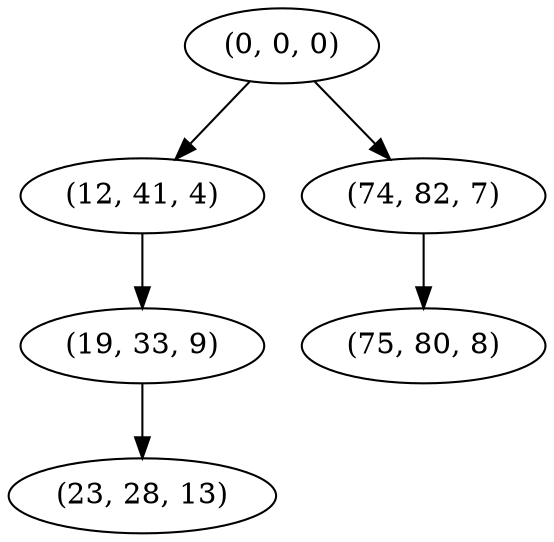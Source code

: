 digraph tree {
    "(0, 0, 0)";
    "(12, 41, 4)";
    "(19, 33, 9)";
    "(23, 28, 13)";
    "(74, 82, 7)";
    "(75, 80, 8)";
    "(0, 0, 0)" -> "(12, 41, 4)";
    "(0, 0, 0)" -> "(74, 82, 7)";
    "(12, 41, 4)" -> "(19, 33, 9)";
    "(19, 33, 9)" -> "(23, 28, 13)";
    "(74, 82, 7)" -> "(75, 80, 8)";
}
